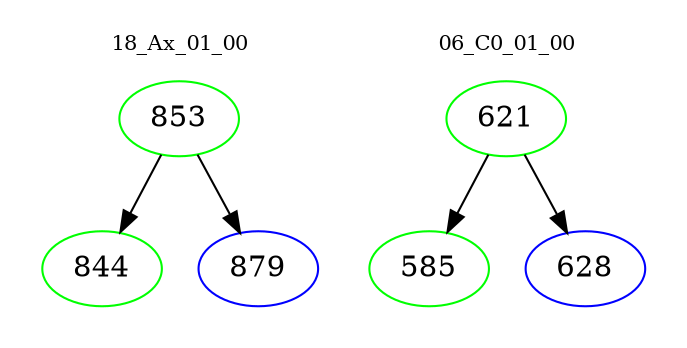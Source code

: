 digraph{
subgraph cluster_0 {
color = white
label = "18_Ax_01_00";
fontsize=10;
T0_853 [label="853", color="green"]
T0_853 -> T0_844 [color="black"]
T0_844 [label="844", color="green"]
T0_853 -> T0_879 [color="black"]
T0_879 [label="879", color="blue"]
}
subgraph cluster_1 {
color = white
label = "06_C0_01_00";
fontsize=10;
T1_621 [label="621", color="green"]
T1_621 -> T1_585 [color="black"]
T1_585 [label="585", color="green"]
T1_621 -> T1_628 [color="black"]
T1_628 [label="628", color="blue"]
}
}
